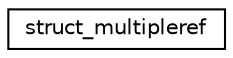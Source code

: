 digraph G
{
  edge [fontname="Helvetica",fontsize="10",labelfontname="Helvetica",labelfontsize="10"];
  node [fontname="Helvetica",fontsize="10",shape=record];
  rankdir="LR";
  Node1 [label="struct_multipleref",height=0.2,width=0.4,color="black", fillcolor="white", style="filled",URL="$structstruct__multipleref.html"];
}

